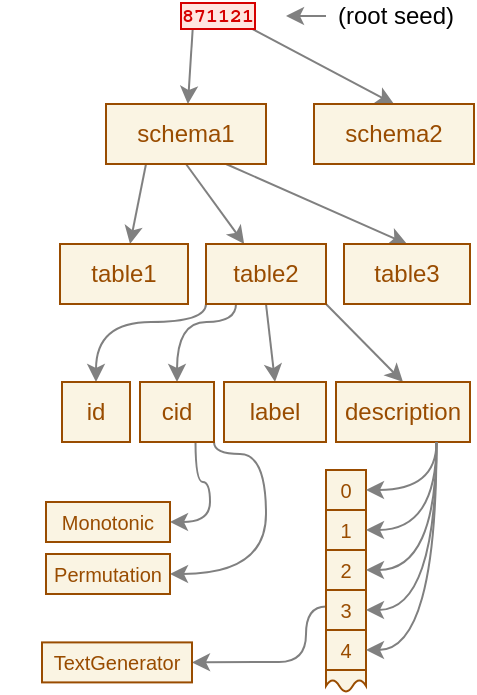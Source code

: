 <mxfile version="22.1.2" type="device">
  <diagram name="1 oldal" id="_KP6PByX1DuzIBqnfHAD">
    <mxGraphModel dx="464" dy="842" grid="1" gridSize="10" guides="1" tooltips="1" connect="1" arrows="1" fold="1" page="1" pageScale="1" pageWidth="827" pageHeight="1169" math="0" shadow="0">
      <root>
        <mxCell id="0" />
        <mxCell id="1" parent="0" />
        <mxCell id="YrsVJ95ILoCUtn0zCcNN-46" value="" style="verticalLabelPosition=bottom;verticalAlign=top;html=1;shape=mxgraph.basic.wave2;dy=0.3;rotation=0;fillColor=#FAF4E3;strokeColor=#994C00;fontColor=#994C00;" parent="1" vertex="1">
          <mxGeometry x="410" y="555" width="20" height="20" as="geometry" />
        </mxCell>
        <mxCell id="YrsVJ95ILoCUtn0zCcNN-4" value="" style="rounded=0;orthogonalLoop=1;jettySize=auto;html=1;exitX=0.25;exitY=1;exitDx=0;exitDy=0;fontFamily=FreeMono;labelBackgroundColor=#FAF7FF;fontStyle=1;fontColor=#936BFF;fontSize=10;labelBorderColor=#936BFF;spacing=2;strokeWidth=1;strokeColor=#808080;" parent="1" source="YrsVJ95ILoCUtn0zCcNN-1" target="YrsVJ95ILoCUtn0zCcNN-2" edge="1">
          <mxGeometry relative="1" as="geometry" />
        </mxCell>
        <mxCell id="YrsVJ95ILoCUtn0zCcNN-5" value="" style="rounded=0;orthogonalLoop=1;jettySize=auto;html=1;exitX=0.75;exitY=1;exitDx=0;exitDy=0;entryX=0.5;entryY=0;entryDx=0;entryDy=0;fontFamily=FreeMono;labelBackgroundColor=#FAF7FF;fontStyle=1;fontColor=#936BFF;fontSize=10;labelBorderColor=#936BFF;spacing=2;strokeWidth=1;strokeColor=#808080;" parent="1" source="YrsVJ95ILoCUtn0zCcNN-1" target="YrsVJ95ILoCUtn0zCcNN-3" edge="1">
          <mxGeometry relative="1" as="geometry" />
        </mxCell>
        <mxCell id="YrsVJ95ILoCUtn0zCcNN-1" value="871121" style="text;html=1;strokeColor=none;fillColor=none;align=center;verticalAlign=middle;whiteSpace=wrap;rounded=0;fontFamily=FreeMono;labelBackgroundColor=#FFE6E0;fontStyle=1;fontColor=#D60000;fontSize=10;labelBorderColor=#D60000;spacing=2;strokeWidth=1;" parent="1" vertex="1">
          <mxGeometry x="331" y="231" width="50" height="10" as="geometry" />
        </mxCell>
        <mxCell id="YrsVJ95ILoCUtn0zCcNN-10" value="" style="rounded=0;orthogonalLoop=1;jettySize=auto;html=1;exitX=0.25;exitY=1;exitDx=0;exitDy=0;fontFamily=FreeMono;fontStyle=1;labelBackgroundColor=#FAF7FF;fontColor=#936BFF;fontSize=10;labelBorderColor=#936BFF;spacing=2;strokeWidth=1;strokeColor=#808080;" parent="1" source="YrsVJ95ILoCUtn0zCcNN-2" target="YrsVJ95ILoCUtn0zCcNN-7" edge="1">
          <mxGeometry x="0.019" y="-7" relative="1" as="geometry">
            <mxPoint as="offset" />
          </mxGeometry>
        </mxCell>
        <mxCell id="YrsVJ95ILoCUtn0zCcNN-11" value="" style="rounded=0;orthogonalLoop=1;jettySize=auto;html=1;exitX=0.5;exitY=1;exitDx=0;exitDy=0;fontFamily=FreeMono;fontStyle=1;labelBackgroundColor=#FAF7FF;fontColor=#936BFF;fontSize=10;labelBorderColor=#936BFF;spacing=2;strokeWidth=1;strokeColor=#808080;" parent="1" source="YrsVJ95ILoCUtn0zCcNN-2" target="YrsVJ95ILoCUtn0zCcNN-8" edge="1">
          <mxGeometry x="0.118" y="6" relative="1" as="geometry">
            <mxPoint as="offset" />
          </mxGeometry>
        </mxCell>
        <mxCell id="YrsVJ95ILoCUtn0zCcNN-12" value="" style="rounded=0;orthogonalLoop=1;jettySize=auto;html=1;exitX=0.75;exitY=1;exitDx=0;exitDy=0;entryX=0.5;entryY=0;entryDx=0;entryDy=0;fontFamily=FreeMono;fontStyle=1;labelBackgroundColor=#FAF7FF;fontColor=#936BFF;fontSize=10;labelBorderColor=#936BFF;spacing=2;strokeWidth=1;strokeColor=#808080;" parent="1" source="YrsVJ95ILoCUtn0zCcNN-2" target="YrsVJ95ILoCUtn0zCcNN-9" edge="1">
          <mxGeometry x="0.148" y="4" relative="1" as="geometry">
            <mxPoint as="offset" />
          </mxGeometry>
        </mxCell>
        <mxCell id="YrsVJ95ILoCUtn0zCcNN-2" value="schema1" style="rounded=0;whiteSpace=wrap;html=1;fillColor=#FAF4E3;strokeColor=#994C00;fontColor=#994C00;" parent="1" vertex="1">
          <mxGeometry x="300" y="281" width="80" height="30" as="geometry" />
        </mxCell>
        <mxCell id="YrsVJ95ILoCUtn0zCcNN-3" value="schema2" style="rounded=0;whiteSpace=wrap;html=1;fillColor=#FAF4E3;strokeColor=#994C00;fontColor=#994C00;" parent="1" vertex="1">
          <mxGeometry x="404" y="281" width="80" height="30" as="geometry" />
        </mxCell>
        <mxCell id="YrsVJ95ILoCUtn0zCcNN-21" value="" style="rounded=0;orthogonalLoop=1;jettySize=auto;html=1;exitX=0.25;exitY=1;exitDx=0;exitDy=0;entryX=0.5;entryY=0;entryDx=0;entryDy=0;fontFamily=FreeMono;fontStyle=1;labelBackgroundColor=#FAF7FF;fontColor=#936BFF;fontSize=10;labelBorderColor=#936BFF;spacing=2;strokeWidth=1;edgeStyle=orthogonalEdgeStyle;curved=1;strokeColor=#808080;" parent="1" source="YrsVJ95ILoCUtn0zCcNN-8" target="YrsVJ95ILoCUtn0zCcNN-15" edge="1">
          <mxGeometry x="0.387" relative="1" as="geometry">
            <Array as="points">
              <mxPoint x="365" y="390" />
              <mxPoint x="336" y="390" />
            </Array>
            <mxPoint as="offset" />
          </mxGeometry>
        </mxCell>
        <mxCell id="YrsVJ95ILoCUtn0zCcNN-20" value="" style="rounded=0;orthogonalLoop=1;jettySize=auto;html=1;exitX=0;exitY=1;exitDx=0;exitDy=0;entryX=0.5;entryY=0;entryDx=0;entryDy=0;fontFamily=FreeMono;fontStyle=1;labelBackgroundColor=#FAF7FF;fontColor=#936BFF;fontSize=10;labelBorderColor=#936BFF;spacing=2;strokeWidth=1;edgeStyle=orthogonalEdgeStyle;curved=1;strokeColor=#808080;" parent="1" source="YrsVJ95ILoCUtn0zCcNN-8" target="YrsVJ95ILoCUtn0zCcNN-13" edge="1">
          <mxGeometry x="0.562" y="9" relative="1" as="geometry">
            <Array as="points">
              <mxPoint x="350" y="390" />
              <mxPoint x="295" y="390" />
            </Array>
            <mxPoint as="offset" />
          </mxGeometry>
        </mxCell>
        <mxCell id="YrsVJ95ILoCUtn0zCcNN-22" value="" style="rounded=0;orthogonalLoop=1;jettySize=auto;html=1;exitX=0.5;exitY=1;exitDx=0;exitDy=0;entryX=0.5;entryY=0;entryDx=0;entryDy=0;fontFamily=FreeMono;fontStyle=1;labelBackgroundColor=#FAF7FF;fontColor=#936BFF;fontSize=10;labelBorderColor=#936BFF;spacing=2;strokeWidth=1;strokeColor=#808080;" parent="1" source="YrsVJ95ILoCUtn0zCcNN-8" target="YrsVJ95ILoCUtn0zCcNN-14" edge="1">
          <mxGeometry x="-0.107" y="-5" relative="1" as="geometry">
            <mxPoint as="offset" />
          </mxGeometry>
        </mxCell>
        <mxCell id="YrsVJ95ILoCUtn0zCcNN-23" value="" style="rounded=0;orthogonalLoop=1;jettySize=auto;html=1;exitX=1;exitY=1;exitDx=0;exitDy=0;entryX=0.5;entryY=0;entryDx=0;entryDy=0;fontFamily=FreeMono;fontStyle=1;labelBackgroundColor=#FAF7FF;fontColor=#936BFF;fontSize=10;labelBorderColor=#936BFF;spacing=2;strokeWidth=1;strokeColor=#808080;" parent="1" source="YrsVJ95ILoCUtn0zCcNN-8" target="YrsVJ95ILoCUtn0zCcNN-16" edge="1">
          <mxGeometry x="0.288" y="10" relative="1" as="geometry">
            <mxPoint as="offset" />
          </mxGeometry>
        </mxCell>
        <mxCell id="YrsVJ95ILoCUtn0zCcNN-7" value="table1" style="rounded=0;whiteSpace=wrap;html=1;fillColor=#FAF4E3;strokeColor=#994C00;fontColor=#994C00;" parent="1" vertex="1">
          <mxGeometry x="277" y="351" width="64" height="30" as="geometry" />
        </mxCell>
        <mxCell id="YrsVJ95ILoCUtn0zCcNN-8" value="table2" style="rounded=0;whiteSpace=wrap;html=1;fillColor=#FAF4E3;strokeColor=#994C00;fontColor=#994C00;" parent="1" vertex="1">
          <mxGeometry x="350" y="351" width="60" height="30" as="geometry" />
        </mxCell>
        <mxCell id="YrsVJ95ILoCUtn0zCcNN-9" value="table3" style="rounded=0;whiteSpace=wrap;html=1;fillColor=#FAF4E3;strokeColor=#994C00;fontColor=#994C00;" parent="1" vertex="1">
          <mxGeometry x="419" y="351" width="63" height="30" as="geometry" />
        </mxCell>
        <mxCell id="YrsVJ95ILoCUtn0zCcNN-13" value="id" style="rounded=0;whiteSpace=wrap;html=1;fillColor=#FAF4E3;strokeColor=#994C00;fontColor=#994C00;" parent="1" vertex="1">
          <mxGeometry x="278" y="420" width="34" height="30" as="geometry" />
        </mxCell>
        <mxCell id="YrsVJ95ILoCUtn0zCcNN-14" value="label" style="rounded=0;whiteSpace=wrap;html=1;fillColor=#FAF4E3;strokeColor=#994C00;fontColor=#994C00;" parent="1" vertex="1">
          <mxGeometry x="359" y="420" width="51" height="30" as="geometry" />
        </mxCell>
        <mxCell id="YrsVJ95ILoCUtn0zCcNN-29" value="" style="edgeStyle=orthogonalEdgeStyle;rounded=0;orthogonalLoop=1;jettySize=auto;html=1;exitX=0.75;exitY=1;exitDx=0;exitDy=0;entryX=1;entryY=0.5;entryDx=0;entryDy=0;curved=1;fontFamily=FreeMono;fontStyle=1;labelBackgroundColor=#FAF7FF;fontColor=#936BFF;fontSize=10;labelBorderColor=#936BFF;spacing=2;strokeWidth=1;strokeColor=#808080;" parent="1" source="YrsVJ95ILoCUtn0zCcNN-15" target="YrsVJ95ILoCUtn0zCcNN-27" edge="1">
          <mxGeometry x="-0.496" y="-24" relative="1" as="geometry">
            <mxPoint as="offset" />
          </mxGeometry>
        </mxCell>
        <mxCell id="YrsVJ95ILoCUtn0zCcNN-30" value="" style="edgeStyle=orthogonalEdgeStyle;rounded=0;orthogonalLoop=1;jettySize=auto;html=1;exitX=1;exitY=1;exitDx=0;exitDy=0;entryX=1;entryY=0.5;entryDx=0;entryDy=0;curved=1;fontFamily=FreeMono;fontStyle=1;labelBackgroundColor=#FAF7FF;fontColor=#936BFF;fontSize=10;labelBorderColor=#936BFF;spacing=2;strokeWidth=1;strokeColor=#808080;" parent="1" source="YrsVJ95ILoCUtn0zCcNN-15" target="YrsVJ95ILoCUtn0zCcNN-28" edge="1">
          <mxGeometry x="0.143" y="-7" relative="1" as="geometry">
            <Array as="points">
              <mxPoint x="354" y="456" />
              <mxPoint x="380" y="456" />
              <mxPoint x="380" y="516" />
            </Array>
            <mxPoint as="offset" />
          </mxGeometry>
        </mxCell>
        <mxCell id="YrsVJ95ILoCUtn0zCcNN-15" value="cid" style="rounded=0;whiteSpace=wrap;html=1;fillColor=#FAF4E3;strokeColor=#994C00;fontColor=#994C00;" parent="1" vertex="1">
          <mxGeometry x="317" y="420" width="37" height="30" as="geometry" />
        </mxCell>
        <mxCell id="YrsVJ95ILoCUtn0zCcNN-16" value="description" style="rounded=0;whiteSpace=wrap;html=1;fillColor=#FAF4E3;strokeColor=#994C00;fontColor=#994C00;" parent="1" vertex="1">
          <mxGeometry x="415" y="420" width="67" height="30" as="geometry" />
        </mxCell>
        <mxCell id="YrsVJ95ILoCUtn0zCcNN-27" value="Monotonic" style="rounded=0;whiteSpace=wrap;html=1;fontSize=10;fillColor=#FAF4E3;strokeColor=#994C00;fontColor=#994C00;" parent="1" vertex="1">
          <mxGeometry x="270" y="480" width="62" height="20" as="geometry" />
        </mxCell>
        <mxCell id="YrsVJ95ILoCUtn0zCcNN-28" value="Permutation" style="rounded=0;whiteSpace=wrap;html=1;fontSize=10;fillColor=#FAF4E3;strokeColor=#994C00;fontColor=#994C00;" parent="1" vertex="1">
          <mxGeometry x="270" y="506" width="62" height="20" as="geometry" />
        </mxCell>
        <mxCell id="YrsVJ95ILoCUtn0zCcNN-32" value="0" style="rounded=0;whiteSpace=wrap;html=1;fontSize=10;fillColor=#FAF4E3;strokeColor=#994C00;fontColor=#994C00;" parent="1" vertex="1">
          <mxGeometry x="410" y="464" width="20" height="20" as="geometry" />
        </mxCell>
        <mxCell id="YrsVJ95ILoCUtn0zCcNN-33" value="1" style="rounded=0;whiteSpace=wrap;html=1;fontSize=10;fillColor=#FAF4E3;strokeColor=#994C00;fontColor=#994C00;" parent="1" vertex="1">
          <mxGeometry x="410" y="484" width="20" height="20" as="geometry" />
        </mxCell>
        <mxCell id="YrsVJ95ILoCUtn0zCcNN-34" value="2" style="rounded=0;whiteSpace=wrap;html=1;fontSize=10;fillColor=#FAF4E3;strokeColor=#994C00;fontColor=#994C00;" parent="1" vertex="1">
          <mxGeometry x="410" y="504" width="20" height="20" as="geometry" />
        </mxCell>
        <mxCell id="YrsVJ95ILoCUtn0zCcNN-50" value="" style="edgeStyle=orthogonalEdgeStyle;rounded=0;orthogonalLoop=1;jettySize=auto;html=1;exitX=0;exitY=0.5;exitDx=0;exitDy=0;curved=1;fontFamily=FreeMono;fontStyle=1;labelBackgroundColor=#FAF7FF;fontColor=#936BFF;fontSize=10;labelBorderColor=#936BFF;spacing=2;strokeWidth=1;strokeColor=#808080;entryX=1;entryY=0.5;entryDx=0;entryDy=0;" parent="1" target="YrsVJ95ILoCUtn0zCcNN-49" edge="1">
          <mxGeometry x="0.114" y="-13" relative="1" as="geometry">
            <mxPoint x="410" y="532.2" as="sourcePoint" />
            <mxPoint x="390" y="550" as="targetPoint" />
            <Array as="points">
              <mxPoint x="400" y="532" />
              <mxPoint x="400" y="560" />
              <mxPoint x="373" y="560" />
            </Array>
            <mxPoint as="offset" />
          </mxGeometry>
        </mxCell>
        <mxCell id="YrsVJ95ILoCUtn0zCcNN-35" value="3" style="rounded=0;whiteSpace=wrap;html=1;fontSize=10;fillColor=#FAF4E3;strokeColor=#994C00;fontColor=#994C00;" parent="1" vertex="1">
          <mxGeometry x="410" y="524" width="20" height="20" as="geometry" />
        </mxCell>
        <mxCell id="YrsVJ95ILoCUtn0zCcNN-36" value="4" style="rounded=0;whiteSpace=wrap;html=1;fontSize=10;fillColor=#FAF4E3;strokeColor=#994C00;fontColor=#994C00;" parent="1" vertex="1">
          <mxGeometry x="410" y="544" width="20" height="20" as="geometry" />
        </mxCell>
        <mxCell id="YrsVJ95ILoCUtn0zCcNN-38" value="" style="edgeStyle=orthogonalEdgeStyle;rounded=0;orthogonalLoop=1;jettySize=auto;html=1;exitX=0.75;exitY=1;exitDx=0;exitDy=0;entryX=1;entryY=0.5;entryDx=0;entryDy=0;curved=1;fontFamily=FreeMono;fontStyle=1;labelBackgroundColor=#FAF7FF;fontColor=#936BFF;fontSize=10;labelBorderColor=#936BFF;spacing=2;strokeWidth=1;spacingLeft=0;strokeColor=#808080;" parent="1" source="YrsVJ95ILoCUtn0zCcNN-16" target="YrsVJ95ILoCUtn0zCcNN-32" edge="1">
          <mxGeometry x="0.302" relative="1" as="geometry">
            <mxPoint x="355" y="460" as="sourcePoint" />
            <mxPoint x="350" y="500" as="targetPoint" />
            <mxPoint as="offset" />
          </mxGeometry>
        </mxCell>
        <mxCell id="YrsVJ95ILoCUtn0zCcNN-39" value="" style="edgeStyle=orthogonalEdgeStyle;rounded=0;orthogonalLoop=1;jettySize=auto;html=1;exitX=0.75;exitY=1;exitDx=0;exitDy=0;entryX=1;entryY=0.5;entryDx=0;entryDy=0;curved=1;fontFamily=FreeMono;fontStyle=1;labelBackgroundColor=#FAF7FF;fontColor=#936BFF;fontSize=10;labelBorderColor=#936BFF;spacing=2;strokeWidth=1;spacingLeft=0;strokeColor=#808080;" parent="1" source="YrsVJ95ILoCUtn0zCcNN-16" target="YrsVJ95ILoCUtn0zCcNN-33" edge="1">
          <mxGeometry x="0.47" y="-4" relative="1" as="geometry">
            <mxPoint x="475" y="460" as="sourcePoint" />
            <mxPoint x="440" y="490" as="targetPoint" />
            <mxPoint as="offset" />
          </mxGeometry>
        </mxCell>
        <mxCell id="YrsVJ95ILoCUtn0zCcNN-40" value="" style="edgeStyle=orthogonalEdgeStyle;rounded=0;orthogonalLoop=1;jettySize=auto;html=1;exitX=0.75;exitY=1;exitDx=0;exitDy=0;entryX=1;entryY=0.5;entryDx=0;entryDy=0;curved=1;fontFamily=FreeMono;fontStyle=1;labelBackgroundColor=#FAF7FF;fontColor=#936BFF;fontSize=10;labelBorderColor=#936BFF;spacing=2;strokeWidth=1;spacingLeft=0;strokeColor=#808080;" parent="1" source="YrsVJ95ILoCUtn0zCcNN-16" target="YrsVJ95ILoCUtn0zCcNN-34" edge="1">
          <mxGeometry x="0.577" y="-8" relative="1" as="geometry">
            <mxPoint x="475" y="460" as="sourcePoint" />
            <mxPoint x="440" y="510" as="targetPoint" />
            <mxPoint as="offset" />
          </mxGeometry>
        </mxCell>
        <mxCell id="YrsVJ95ILoCUtn0zCcNN-41" value="" style="edgeStyle=orthogonalEdgeStyle;rounded=0;orthogonalLoop=1;jettySize=auto;html=1;exitX=0.75;exitY=1;exitDx=0;exitDy=0;entryX=1;entryY=0.5;entryDx=0;entryDy=0;curved=1;fontFamily=FreeMono;fontStyle=1;labelBackgroundColor=#FAF7FF;fontColor=#936BFF;fontSize=10;labelBorderColor=#936BFF;spacing=2;strokeWidth=1;spacingLeft=0;strokeColor=#808080;" parent="1" source="YrsVJ95ILoCUtn0zCcNN-16" target="YrsVJ95ILoCUtn0zCcNN-35" edge="1">
          <mxGeometry x="0.648" y="-11" relative="1" as="geometry">
            <mxPoint x="485" y="470" as="sourcePoint" />
            <mxPoint x="450" y="520" as="targetPoint" />
            <mxPoint as="offset" />
          </mxGeometry>
        </mxCell>
        <mxCell id="YrsVJ95ILoCUtn0zCcNN-42" value="" style="edgeStyle=orthogonalEdgeStyle;rounded=0;orthogonalLoop=1;jettySize=auto;html=1;exitX=0.75;exitY=1;exitDx=0;exitDy=0;entryX=1;entryY=0.5;entryDx=0;entryDy=0;curved=1;fontFamily=FreeMono;fontStyle=1;labelBackgroundColor=#FAF7FF;fontColor=#936BFF;fontSize=10;labelBorderColor=#936BFF;spacing=2;strokeWidth=1;spacingLeft=0;strokeColor=#808080;" parent="1" source="YrsVJ95ILoCUtn0zCcNN-16" target="YrsVJ95ILoCUtn0zCcNN-36" edge="1">
          <mxGeometry x="0.699" y="-14" relative="1" as="geometry">
            <mxPoint x="495" y="480" as="sourcePoint" />
            <mxPoint x="460" y="530" as="targetPoint" />
            <mxPoint as="offset" />
          </mxGeometry>
        </mxCell>
        <mxCell id="YrsVJ95ILoCUtn0zCcNN-49" value="TextGenerator" style="rounded=0;whiteSpace=wrap;html=1;fontSize=10;fillColor=#FAF4E3;strokeColor=#994C00;fontColor=#994C00;" parent="1" vertex="1">
          <mxGeometry x="268" y="550.2" width="75" height="20" as="geometry" />
        </mxCell>
        <mxCell id="YrsVJ95ILoCUtn0zCcNN-54" style="edgeStyle=orthogonalEdgeStyle;rounded=0;orthogonalLoop=1;jettySize=auto;html=1;exitX=0;exitY=0.5;exitDx=0;exitDy=0;strokeColor=#808080;" parent="1" source="YrsVJ95ILoCUtn0zCcNN-53" edge="1">
          <mxGeometry relative="1" as="geometry">
            <mxPoint x="390" y="237.091" as="targetPoint" />
          </mxGeometry>
        </mxCell>
        <mxCell id="YrsVJ95ILoCUtn0zCcNN-53" value="(root seed)" style="text;html=1;strokeColor=none;fillColor=none;align=center;verticalAlign=middle;whiteSpace=wrap;rounded=0;" parent="1" vertex="1">
          <mxGeometry x="410" y="232" width="70" height="10" as="geometry" />
        </mxCell>
        <mxCell id="YrsVJ95ILoCUtn0zCcNN-70" value="" style="sketch=0;html=1;aspect=fixed;strokeColor=none;shadow=0;fillColor=#FFFFFF;verticalAlign=top;labelPosition=center;verticalLabelPosition=bottom;shape=mxgraph.gcp2.search;flipH=1;" parent="1" vertex="1">
          <mxGeometry x="247" y="511" width="20" height="20.2" as="geometry" />
        </mxCell>
      </root>
    </mxGraphModel>
  </diagram>
</mxfile>
